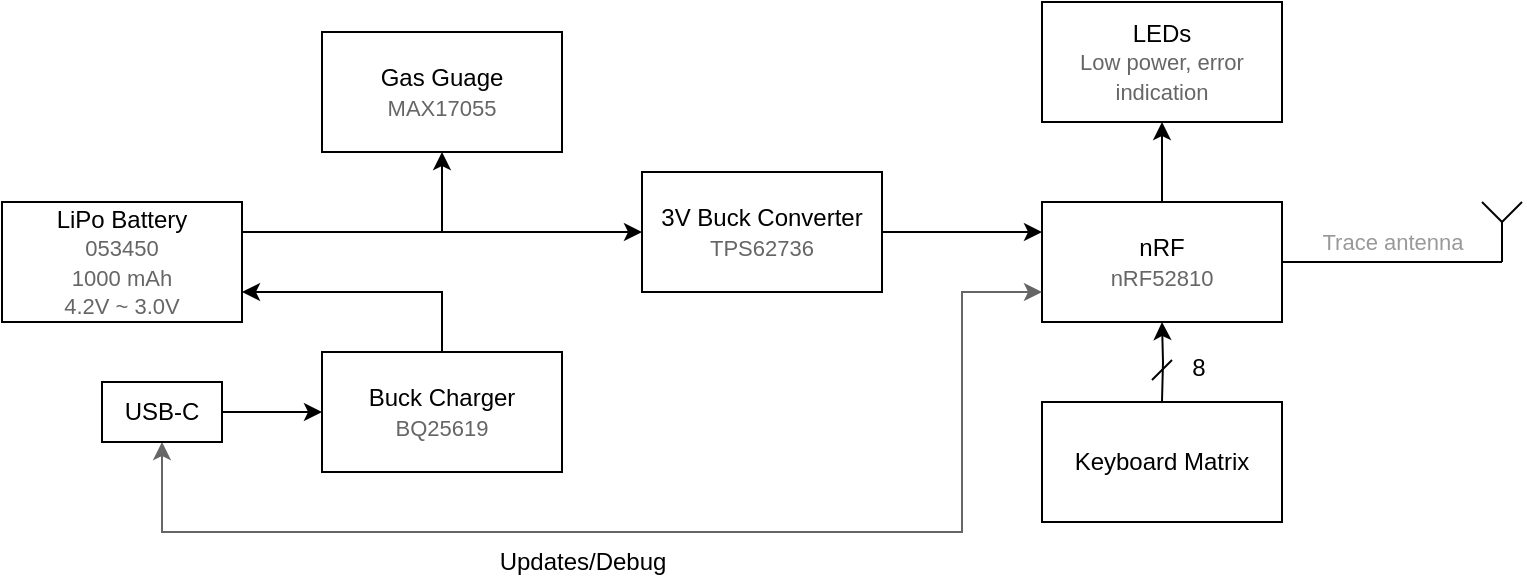 <mxfile version="12.9.14" type="device"><diagram id="nRAzFiyhY7rRYA1HZs4E" name="Page-1"><mxGraphModel dx="786" dy="442" grid="1" gridSize="10" guides="1" tooltips="1" connect="1" arrows="1" fold="1" page="1" pageScale="1" pageWidth="850" pageHeight="1100" math="0" shadow="0"><root><mxCell id="0"/><mxCell id="1" parent="0"/><mxCell id="IOoZtOZ5te7OSGhODJY4-9" style="edgeStyle=orthogonalEdgeStyle;rounded=0;orthogonalLoop=1;jettySize=auto;html=1;entryX=0.5;entryY=1;entryDx=0;entryDy=0;" parent="1" target="IOoZtOZ5te7OSGhODJY4-4" edge="1"><mxGeometry relative="1" as="geometry"><mxPoint x="620" y="440" as="sourcePoint"/></mxGeometry></mxCell><mxCell id="IOoZtOZ5te7OSGhODJY4-3" value="Keyboard Matrix" style="whiteSpace=wrap;html=1;" parent="1" vertex="1"><mxGeometry x="560" y="440" width="120" height="60" as="geometry"/></mxCell><mxCell id="IOoZtOZ5te7OSGhODJY4-76" style="edgeStyle=orthogonalEdgeStyle;rounded=0;orthogonalLoop=1;jettySize=auto;html=1;exitX=0.5;exitY=0;exitDx=0;exitDy=0;entryX=0.5;entryY=1;entryDx=0;entryDy=0;startArrow=none;startFill=0;strokeColor=#000000;fillColor=#ffffff;fontColor=#000000;endArrow=classic;endFill=1;" parent="1" source="IOoZtOZ5te7OSGhODJY4-4" target="IOoZtOZ5te7OSGhODJY4-75" edge="1"><mxGeometry relative="1" as="geometry"/></mxCell><mxCell id="IOoZtOZ5te7OSGhODJY4-4" value="nRF&lt;br&gt;&lt;font style=&quot;font-size: 11px&quot; color=&quot;#666666&quot;&gt;nRF52810&lt;/font&gt;" style="whiteSpace=wrap;html=1;" parent="1" vertex="1"><mxGeometry x="560" y="340" width="120" height="60" as="geometry"/></mxCell><mxCell id="IOoZtOZ5te7OSGhODJY4-13" value="" style="endArrow=none;html=1;exitX=1;exitY=0.5;exitDx=0;exitDy=0;" parent="1" source="IOoZtOZ5te7OSGhODJY4-4" edge="1"><mxGeometry width="50" height="50" relative="1" as="geometry"><mxPoint x="730" y="400" as="sourcePoint"/><mxPoint x="790" y="370" as="targetPoint"/></mxGeometry></mxCell><mxCell id="IOoZtOZ5te7OSGhODJY4-18" value="&lt;font style=&quot;font-size: 11px&quot; color=&quot;#999999&quot;&gt;Trace antenna&lt;/font&gt;" style="text;html=1;align=center;verticalAlign=middle;resizable=0;points=[];autosize=1;" parent="1" vertex="1"><mxGeometry x="690" y="350" width="90" height="20" as="geometry"/></mxCell><mxCell id="IOoZtOZ5te7OSGhODJY4-19" value="" style="group" parent="1" vertex="1" connectable="0"><mxGeometry x="780" y="340" width="20" height="20" as="geometry"/></mxCell><mxCell id="IOoZtOZ5te7OSGhODJY4-14" value="" style="endArrow=none;html=1;" parent="IOoZtOZ5te7OSGhODJY4-19" edge="1"><mxGeometry width="50" height="50" relative="1" as="geometry"><mxPoint x="10" y="30" as="sourcePoint"/><mxPoint x="10" y="10" as="targetPoint"/></mxGeometry></mxCell><mxCell id="IOoZtOZ5te7OSGhODJY4-15" value="" style="endArrow=none;html=1;" parent="IOoZtOZ5te7OSGhODJY4-19" edge="1"><mxGeometry width="50" height="50" relative="1" as="geometry"><mxPoint x="10" y="10" as="sourcePoint"/><mxPoint x="20" as="targetPoint"/></mxGeometry></mxCell><mxCell id="IOoZtOZ5te7OSGhODJY4-16" value="" style="endArrow=none;html=1;" parent="IOoZtOZ5te7OSGhODJY4-19" edge="1"><mxGeometry width="50" height="50" relative="1" as="geometry"><mxPoint x="10" y="10" as="sourcePoint"/><mxPoint as="targetPoint"/></mxGeometry></mxCell><mxCell id="IOoZtOZ5te7OSGhODJY4-40" value="" style="endArrow=none;html=1;strokeColor=#000000;fontColor=#67AB9F;" parent="1" edge="1"><mxGeometry width="50" height="50" relative="1" as="geometry"><mxPoint x="615" y="429" as="sourcePoint"/><mxPoint x="625" y="419" as="targetPoint"/></mxGeometry></mxCell><mxCell id="IOoZtOZ5te7OSGhODJY4-41" value="8" style="text;html=1;align=center;verticalAlign=middle;resizable=0;points=[];autosize=1;fontColor=#000000;" parent="1" vertex="1"><mxGeometry x="628" y="413" width="20" height="20" as="geometry"/></mxCell><mxCell id="IOoZtOZ5te7OSGhODJY4-84" style="edgeStyle=orthogonalEdgeStyle;rounded=0;orthogonalLoop=1;jettySize=auto;html=1;exitX=1;exitY=0.5;exitDx=0;exitDy=0;startArrow=none;startFill=0;endArrow=classic;endFill=1;strokeColor=#000000;fillColor=#ffffff;fontColor=#000000;entryX=0;entryY=0.25;entryDx=0;entryDy=0;" parent="1" source="IOoZtOZ5te7OSGhODJY4-66" target="IOoZtOZ5te7OSGhODJY4-4" edge="1"><mxGeometry relative="1" as="geometry"><mxPoint x="550" y="345" as="targetPoint"/></mxGeometry></mxCell><mxCell id="IOoZtOZ5te7OSGhODJY4-66" value="3V Buck Converter&lt;br&gt;&lt;font style=&quot;font-size: 11px&quot; color=&quot;#666666&quot;&gt;TPS62736&lt;/font&gt;" style="whiteSpace=wrap;html=1;" parent="1" vertex="1"><mxGeometry x="360" y="325" width="120" height="60" as="geometry"/></mxCell><mxCell id="IOoZtOZ5te7OSGhODJY4-75" value="LEDs&lt;br&gt;&lt;font style=&quot;font-size: 11px&quot; color=&quot;#666666&quot;&gt;Low power, error indication&lt;br&gt;&lt;/font&gt;" style="whiteSpace=wrap;html=1;" parent="1" vertex="1"><mxGeometry x="560" y="240" width="120" height="60" as="geometry"/></mxCell><mxCell id="IOoZtOZ5te7OSGhODJY4-83" style="edgeStyle=orthogonalEdgeStyle;rounded=0;orthogonalLoop=1;jettySize=auto;html=1;exitX=0.5;exitY=1;exitDx=0;exitDy=0;startArrow=classic;startFill=1;strokeColor=#000000;fillColor=#ffffff;fontColor=#000000;endArrow=none;endFill=0;" parent="1" source="IOoZtOZ5te7OSGhODJY4-77" edge="1"><mxGeometry relative="1" as="geometry"><mxPoint x="260" y="355" as="targetPoint"/></mxGeometry></mxCell><mxCell id="IOoZtOZ5te7OSGhODJY4-77" value="Gas Guage&lt;br&gt;&lt;font color=&quot;#666666&quot;&gt;&lt;span style=&quot;font-size: 11px&quot;&gt;MAX17055&lt;/span&gt;&lt;/font&gt;" style="whiteSpace=wrap;html=1;" parent="1" vertex="1"><mxGeometry x="200" y="255" width="120" height="60" as="geometry"/></mxCell><mxCell id="IOoZtOZ5te7OSGhODJY4-81" style="edgeStyle=orthogonalEdgeStyle;rounded=0;orthogonalLoop=1;jettySize=auto;html=1;startArrow=none;startFill=0;strokeColor=#000000;fillColor=#ffffff;fontColor=#000000;entryX=0;entryY=0.5;entryDx=0;entryDy=0;exitX=1;exitY=0.25;exitDx=0;exitDy=0;" parent="1" source="BnRUWrt0VPpcdXrXtadj-5" target="IOoZtOZ5te7OSGhODJY4-66" edge="1"><mxGeometry relative="1" as="geometry"><mxPoint x="360" y="355" as="targetPoint"/><mxPoint x="230" y="355" as="sourcePoint"/></mxGeometry></mxCell><mxCell id="BnRUWrt0VPpcdXrXtadj-5" value="LiPo Battery&lt;br&gt;&lt;font color=&quot;#666666&quot;&gt;&lt;span style=&quot;font-size: 11px&quot;&gt;053450&lt;/span&gt;&lt;br&gt;&lt;span style=&quot;font-size: 11px&quot;&gt;1000 mAh&lt;/span&gt;&lt;br&gt;&lt;span style=&quot;font-size: 11px&quot;&gt;4.2V ~ 3.0V&lt;/span&gt;&lt;br&gt;&lt;/font&gt;" style="whiteSpace=wrap;html=1;" vertex="1" parent="1"><mxGeometry x="40" y="340" width="120" height="60" as="geometry"/></mxCell><mxCell id="BnRUWrt0VPpcdXrXtadj-14" style="edgeStyle=orthogonalEdgeStyle;rounded=0;orthogonalLoop=1;jettySize=auto;html=1;exitX=1;exitY=0.5;exitDx=0;exitDy=0;entryX=0;entryY=0.5;entryDx=0;entryDy=0;startArrow=none;startFill=0;endArrow=classic;endFill=1;strokeWidth=1;" edge="1" parent="1" source="BnRUWrt0VPpcdXrXtadj-7" target="BnRUWrt0VPpcdXrXtadj-8"><mxGeometry relative="1" as="geometry"/></mxCell><mxCell id="BnRUWrt0VPpcdXrXtadj-15" style="edgeStyle=orthogonalEdgeStyle;rounded=0;orthogonalLoop=1;jettySize=auto;html=1;exitX=0.5;exitY=1;exitDx=0;exitDy=0;entryX=0;entryY=0.75;entryDx=0;entryDy=0;startArrow=classic;startFill=1;endArrow=classic;endFill=1;strokeWidth=1;fillColor=#f5f5f5;strokeColor=#666666;" edge="1" parent="1" source="BnRUWrt0VPpcdXrXtadj-7" target="IOoZtOZ5te7OSGhODJY4-4"><mxGeometry relative="1" as="geometry"><Array as="points"><mxPoint x="120" y="505"/><mxPoint x="520" y="505"/><mxPoint x="520" y="385"/></Array></mxGeometry></mxCell><mxCell id="BnRUWrt0VPpcdXrXtadj-7" value="USB-C" style="rounded=0;whiteSpace=wrap;html=1;labelBackgroundColor=none;fillColor=#ffffff;fontColor=#000000;" vertex="1" parent="1"><mxGeometry x="90" y="430" width="60" height="30" as="geometry"/></mxCell><mxCell id="BnRUWrt0VPpcdXrXtadj-16" style="edgeStyle=orthogonalEdgeStyle;rounded=0;orthogonalLoop=1;jettySize=auto;html=1;exitX=0.5;exitY=0;exitDx=0;exitDy=0;entryX=1;entryY=0.75;entryDx=0;entryDy=0;startArrow=none;startFill=0;endArrow=classic;endFill=1;strokeWidth=1;" edge="1" parent="1" source="BnRUWrt0VPpcdXrXtadj-8" target="BnRUWrt0VPpcdXrXtadj-5"><mxGeometry relative="1" as="geometry"/></mxCell><mxCell id="BnRUWrt0VPpcdXrXtadj-8" value="Buck Charger&lt;br&gt;&lt;font style=&quot;font-size: 11px&quot; color=&quot;#666666&quot;&gt;BQ25619&lt;/font&gt;" style="rounded=0;whiteSpace=wrap;html=1;labelBackgroundColor=none;fillColor=#ffffff;fontColor=#000000;" vertex="1" parent="1"><mxGeometry x="200" y="415" width="120" height="60" as="geometry"/></mxCell><mxCell id="BnRUWrt0VPpcdXrXtadj-21" value="Updates/Debug" style="text;html=1;align=center;verticalAlign=middle;resizable=0;points=[];autosize=1;" vertex="1" parent="1"><mxGeometry x="280" y="510" width="100" height="20" as="geometry"/></mxCell></root></mxGraphModel></diagram></mxfile>